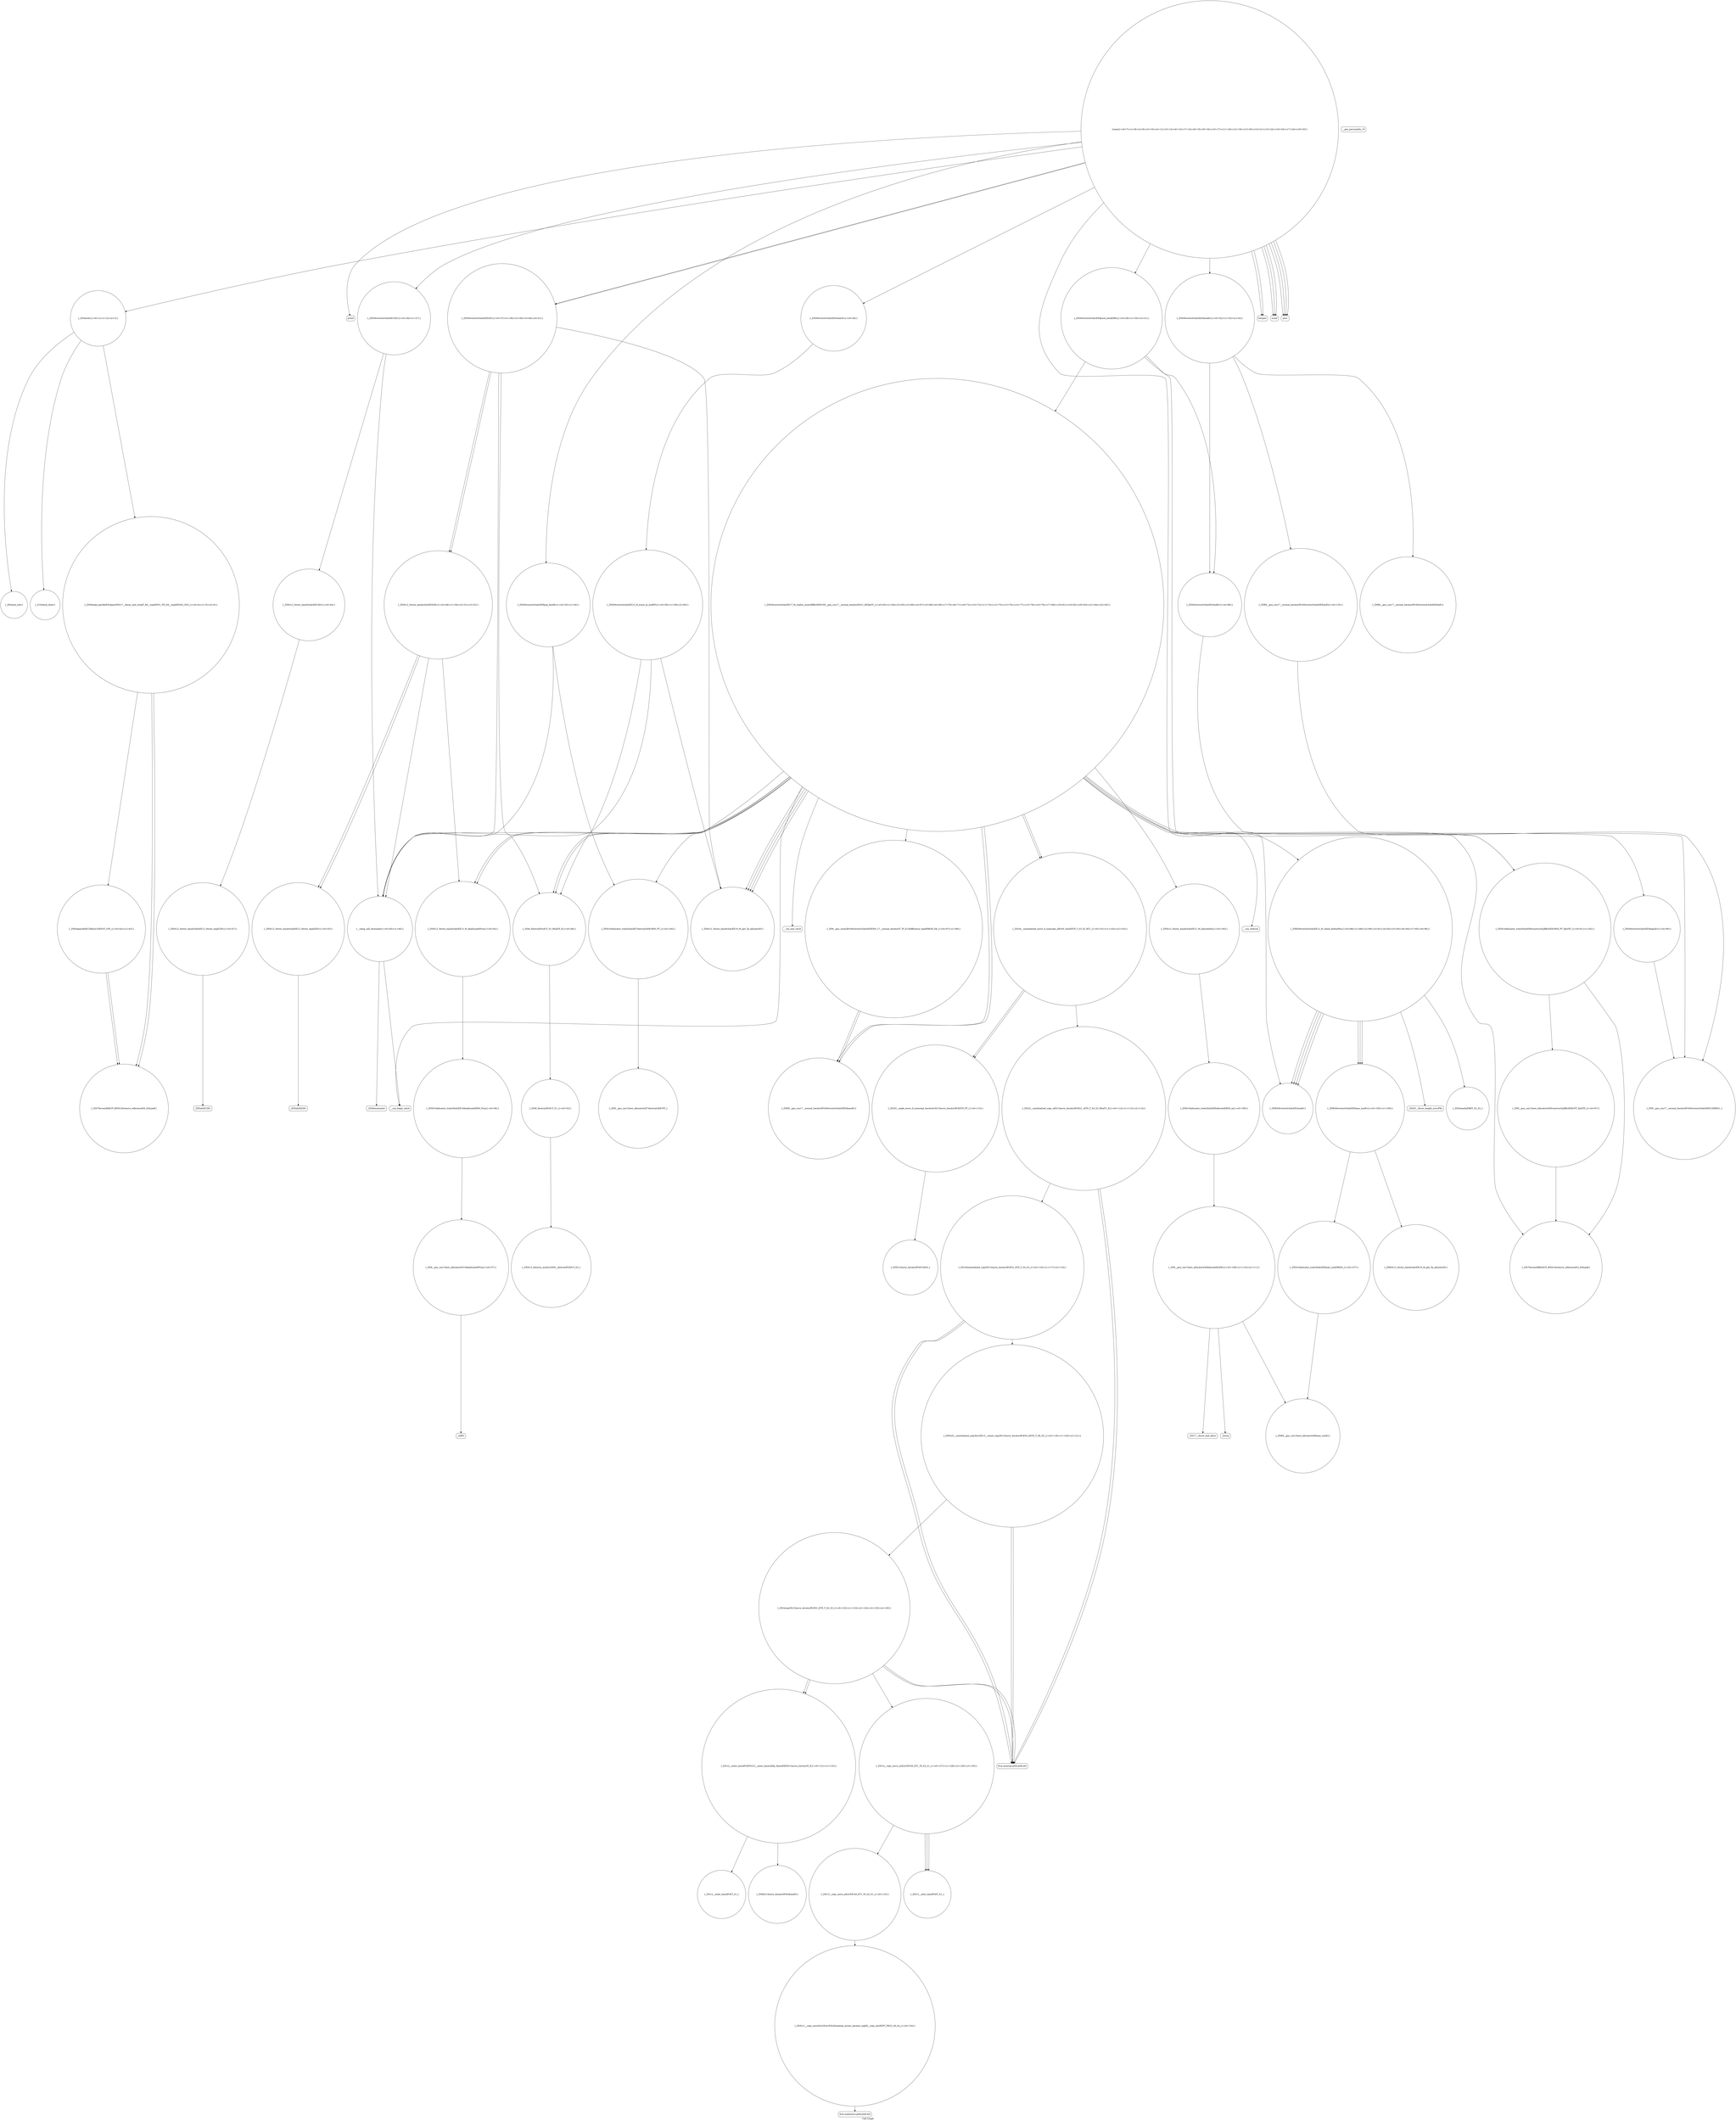 digraph "Call Graph" {
	label="Call Graph";

	Node0x557c3618d9f0 [shape=record,shape=circle,label="{_Z9check_redv}"];
	Node0x557c3618f070 [shape=record,shape=circle,label="{_ZNSt12_Vector_baseIcSaIcEE11_M_allocateEm|{<s0>100}}"];
	Node0x557c3618f070:s0 -> Node0x557c36190710[color=black];
	Node0x557c3618dd70 [shape=record,shape=Mrecord,label="{printf}"];
	Node0x557c36190410 [shape=record,shape=Mrecord,label="{_ZSt20__throw_length_errorPKc}"];
	Node0x557c3618e0f0 [shape=record,shape=circle,label="{_ZNSt6vectorIcSaIcEE8pop_backEv|{<s0>35|<s1>36}}"];
	Node0x557c3618e0f0:s0 -> Node0x557c36190210[color=black];
	Node0x557c3618e0f0:s1 -> Node0x557c3618e3f0[color=black];
	Node0x557c36190790 [shape=record,shape=circle,label="{_ZN9__gnu_cxx13new_allocatorIcE8allocateEmPKv|{<s0>109|<s1>110|<s2>111}}"];
	Node0x557c36190790:s0 -> Node0x557c36190610[color=black];
	Node0x557c36190790:s1 -> Node0x557c36190810[color=black];
	Node0x557c36190790:s2 -> Node0x557c36190890[color=black];
	Node0x557c3618e470 [shape=record,shape=Mrecord,label="{__cxa_begin_catch}"];
	Node0x557c36190b10 [shape=record,shape=circle,label="{_ZNSt20__uninitialized_copyILb1EE13__uninit_copyISt13move_iteratorIPcES3_EET0_T_S6_S5_|{<s0>119|<s1>120|<s2>121}}"];
	Node0x557c36190b10:s0 -> Node0x557c36190a90[color=black];
	Node0x557c36190b10:s1 -> Node0x557c36190a90[color=black];
	Node0x557c36190b10:s2 -> Node0x557c36190b90[color=black];
	Node0x557c3618e7f0 [shape=record,shape=circle,label="{_ZSt8_DestroyIPcEvT_S1_|{<s0>53}}"];
	Node0x557c3618e7f0:s0 -> Node0x557c3618e870[color=black];
	Node0x557c36190e90 [shape=record,shape=Mrecord,label="{llvm.memmove.p0i8.p0i8.i64}"];
	Node0x557c3618eb70 [shape=record,shape=Mrecord,label="{_ZNSaIcED2Ev}"];
	Node0x557c3618eef0 [shape=record,shape=circle,label="{_ZNKSt6vectorIcSaIcEE12_M_check_lenEmPKc|{<s0>88|<s1>89|<s2>90|<s3>91|<s4>92|<s5>93|<s6>94|<s7>95|<s8>96}}"];
	Node0x557c3618eef0:s0 -> Node0x557c36190390[color=black];
	Node0x557c3618eef0:s1 -> Node0x557c3618dff0[color=black];
	Node0x557c3618eef0:s2 -> Node0x557c36190410[color=black];
	Node0x557c3618eef0:s3 -> Node0x557c3618dff0[color=black];
	Node0x557c3618eef0:s4 -> Node0x557c3618dff0[color=black];
	Node0x557c3618eef0:s5 -> Node0x557c36190490[color=black];
	Node0x557c3618eef0:s6 -> Node0x557c3618dff0[color=black];
	Node0x557c3618eef0:s7 -> Node0x557c36190390[color=black];
	Node0x557c3618eef0:s8 -> Node0x557c36190390[color=black];
	Node0x557c3618dbf0 [shape=record,shape=circle,label="{main|{<s0>7|<s1>8|<s2>9|<s3>10|<s4>11|<s5>12|<s6>13|<s7>14|<s8>15|<s9>16|<s10>17|<s11>18|<s12>19|<s13>20|<s14>21|<s15>22|<s16>23|<s17>24|<s18>25}}"];
	Node0x557c3618dbf0:s0 -> Node0x557c3618dc70[color=black];
	Node0x557c3618dbf0:s1 -> Node0x557c3618dc70[color=black];
	Node0x557c3618dbf0:s2 -> Node0x557c3618dcf0[color=black];
	Node0x557c3618dbf0:s3 -> Node0x557c3618dcf0[color=black];
	Node0x557c3618dbf0:s4 -> Node0x557c3618dd70[color=black];
	Node0x557c3618dbf0:s5 -> Node0x557c3618dcf0[color=black];
	Node0x557c3618dbf0:s6 -> Node0x557c3618ddf0[color=black];
	Node0x557c3618dbf0:s7 -> Node0x557c3618de70[color=black];
	Node0x557c3618dbf0:s8 -> Node0x557c3618def0[color=black];
	Node0x557c3618dbf0:s9 -> Node0x557c3618e170[color=black];
	Node0x557c3618dbf0:s10 -> Node0x557c3618dff0[color=black];
	Node0x557c3618dbf0:s11 -> Node0x557c3618e070[color=black];
	Node0x557c3618dbf0:s12 -> Node0x557c3618e0f0[color=black];
	Node0x557c3618dbf0:s13 -> Node0x557c3618e170[color=black];
	Node0x557c3618dbf0:s14 -> Node0x557c3618daf0[color=black];
	Node0x557c3618dbf0:s15 -> Node0x557c3618e1f0[color=black];
	Node0x557c3618dbf0:s16 -> Node0x557c3618e1f0[color=black];
	Node0x557c3618dbf0:s17 -> Node0x557c3618e1f0[color=black];
	Node0x557c3618dbf0:s18 -> Node0x557c3618e1f0[color=black];
	Node0x557c36190290 [shape=record,shape=Mrecord,label="{__cxa_rethrow}"];
	Node0x557c3618df70 [shape=record,shape=Mrecord,label="{__gxx_personality_v0}"];
	Node0x557c36190610 [shape=record,shape=circle,label="{_ZNK9__gnu_cxx13new_allocatorIcE8max_sizeEv}"];
	Node0x557c3618e2f0 [shape=record,shape=circle,label="{_ZNSt4pairIbbEC2IbbLb1EEEOT_OT0_|{<s0>42|<s1>43}}"];
	Node0x557c3618e2f0:s0 -> Node0x557c3618e270[color=black];
	Node0x557c3618e2f0:s1 -> Node0x557c3618e270[color=black];
	Node0x557c36190990 [shape=record,shape=circle,label="{_ZSt32__make_move_if_noexcept_iteratorIcSt13move_iteratorIPcEET0_PT_|{<s0>115}}"];
	Node0x557c36190990:s0 -> Node0x557c36191010[color=black];
	Node0x557c3618e670 [shape=record,shape=circle,label="{_ZSt8_DestroyIPccEvT_S1_RSaIT0_E|{<s0>48}}"];
	Node0x557c3618e670:s0 -> Node0x557c3618e7f0[color=black];
	Node0x557c36190d10 [shape=record,shape=circle,label="{_ZSt13__copy_move_aILb1EPcS0_ET1_T0_S2_S1_|{<s0>133}}"];
	Node0x557c36190d10:s0 -> Node0x557c36190e10[color=black];
	Node0x557c3618e9f0 [shape=record,shape=circle,label="{_ZNSt16allocator_traitsISaIcEE10deallocateERS0_Pcm|{<s0>56}}"];
	Node0x557c3618e9f0:s0 -> Node0x557c3618ea70[color=black];
	Node0x557c36191090 [shape=record,shape=circle,label="{_ZN9__gnu_cxx13new_allocatorIcE7destroyIcEEvPT_}"];
	Node0x557c3618ed70 [shape=record,shape=circle,label="{_ZNSt6vectorIcSaIcEE3endEv|{<s0>86}}"];
	Node0x557c3618ed70:s0 -> Node0x557c36190690[color=black];
	Node0x557c3618da70 [shape=record,shape=circle,label="{_Z10check_bluev}"];
	Node0x557c3618f0f0 [shape=record,shape=circle,label="{_ZSt34__uninitialized_move_if_noexcept_aIPcS0_SaIcEET0_T_S3_S2_RT1_|{<s0>101|<s1>102|<s2>103}}"];
	Node0x557c3618f0f0:s0 -> Node0x557c36190990[color=black];
	Node0x557c3618f0f0:s1 -> Node0x557c36190990[color=black];
	Node0x557c3618f0f0:s2 -> Node0x557c36190910[color=black];
	Node0x557c3618ddf0 [shape=record,shape=circle,label="{_ZNSt6vectorIcSaIcEEC2Ev|{<s0>26|<s1>27}}"];
	Node0x557c3618ddf0:s0 -> Node0x557c3618e370[color=black];
	Node0x557c3618ddf0:s1 -> Node0x557c3618e3f0[color=black];
	Node0x557c36190490 [shape=record,shape=circle,label="{_ZSt3maxImERKT_S2_S2_}"];
	Node0x557c3618e170 [shape=record,shape=circle,label="{_ZNSt6vectorIcSaIcEED2Ev|{<s0>37|<s1>38|<s2>39|<s3>40|<s4>41}}"];
	Node0x557c3618e170:s0 -> Node0x557c3618e6f0[color=black];
	Node0x557c3618e170:s1 -> Node0x557c3618e670[color=black];
	Node0x557c3618e170:s2 -> Node0x557c3618e770[color=black];
	Node0x557c3618e170:s3 -> Node0x557c3618e770[color=black];
	Node0x557c3618e170:s4 -> Node0x557c3618e3f0[color=black];
	Node0x557c36190810 [shape=record,shape=Mrecord,label="{_ZSt17__throw_bad_allocv}"];
	Node0x557c3618e4f0 [shape=record,shape=Mrecord,label="{_ZSt9terminatev}"];
	Node0x557c36190b90 [shape=record,shape=circle,label="{_ZSt4copyISt13move_iteratorIPcES1_ET0_T_S4_S3_|{<s0>122|<s1>123|<s2>124|<s3>125|<s4>126}}"];
	Node0x557c36190b90:s0 -> Node0x557c36190a90[color=black];
	Node0x557c36190b90:s1 -> Node0x557c36190c90[color=black];
	Node0x557c36190b90:s2 -> Node0x557c36190a90[color=black];
	Node0x557c36190b90:s3 -> Node0x557c36190c90[color=black];
	Node0x557c36190b90:s4 -> Node0x557c36190c10[color=black];
	Node0x557c3618e870 [shape=record,shape=circle,label="{_ZNSt12_Destroy_auxILb1EE9__destroyIPcEEvT_S3_}"];
	Node0x557c36190f10 [shape=record,shape=circle,label="{_ZSt12__miter_baseIPcET_S1_}"];
	Node0x557c3618ebf0 [shape=record,shape=circle,label="{_ZNSt6vectorIcSaIcEE15_M_erase_at_endEPc|{<s0>58|<s1>59|<s2>60}}"];
	Node0x557c3618ebf0:s0 -> Node0x557c3618e6f0[color=black];
	Node0x557c3618ebf0:s1 -> Node0x557c3618e670[color=black];
	Node0x557c3618ebf0:s2 -> Node0x557c3618e3f0[color=black];
	Node0x557c3618ef70 [shape=record,shape=circle,label="{_ZN9__gnu_cxxmiIPcSt6vectorIcSaIcEEEENS_17__normal_iteratorIT_T0_E15difference_typeERKS8_SB_|{<s0>97|<s1>98}}"];
	Node0x557c3618ef70:s0 -> Node0x557c3618f170[color=black];
	Node0x557c3618ef70:s1 -> Node0x557c3618f170[color=black];
	Node0x557c3618dc70 [shape=record,shape=Mrecord,label="{freopen}"];
	Node0x557c36190310 [shape=record,shape=Mrecord,label="{__cxa_end_catch}"];
	Node0x557c3618dff0 [shape=record,shape=circle,label="{_ZNKSt6vectorIcSaIcEE4sizeEv}"];
	Node0x557c36190690 [shape=record,shape=circle,label="{_ZN9__gnu_cxx17__normal_iteratorIPcSt6vectorIcSaIcEEEC2ERKS1_}"];
	Node0x557c3618e370 [shape=record,shape=circle,label="{_ZNSt12_Vector_baseIcSaIcEEC2Ev|{<s0>44}}"];
	Node0x557c3618e370:s0 -> Node0x557c3618e570[color=black];
	Node0x557c36190a10 [shape=record,shape=circle,label="{_ZSt18uninitialized_copyISt13move_iteratorIPcES1_ET0_T_S4_S3_|{<s0>116|<s1>117|<s2>118}}"];
	Node0x557c36190a10:s0 -> Node0x557c36190a90[color=black];
	Node0x557c36190a10:s1 -> Node0x557c36190a90[color=black];
	Node0x557c36190a10:s2 -> Node0x557c36190b10[color=black];
	Node0x557c3618e6f0 [shape=record,shape=circle,label="{_ZNSt12_Vector_baseIcSaIcEE19_M_get_Tp_allocatorEv}"];
	Node0x557c36190d90 [shape=record,shape=circle,label="{_ZSt12__niter_baseIPcET_S1_}"];
	Node0x557c3618ea70 [shape=record,shape=circle,label="{_ZN9__gnu_cxx13new_allocatorIcE10deallocateEPcm|{<s0>57}}"];
	Node0x557c3618ea70:s0 -> Node0x557c3618eaf0[color=black];
	Node0x557c36191110 [shape=record,shape=circle,label="{_ZNK9__gnu_cxx17__normal_iteratorIPcSt6vectorIcSaIcEEEmiEl|{<s0>135}}"];
	Node0x557c36191110:s0 -> Node0x557c36190690[color=black];
	Node0x557c3618edf0 [shape=record,shape=circle,label="{_ZN9__gnu_cxx13new_allocatorIcE9constructIcJRKcEEEvPT_DpOT0_|{<s0>87}}"];
	Node0x557c3618edf0:s0 -> Node0x557c3618ee70[color=black];
	Node0x557c3618daf0 [shape=record,shape=circle,label="{_Z5checkv|{<s0>1|<s1>2|<s2>3}}"];
	Node0x557c3618daf0:s0 -> Node0x557c3618d9f0[color=black];
	Node0x557c3618daf0:s1 -> Node0x557c3618da70[color=black];
	Node0x557c3618daf0:s2 -> Node0x557c3618db70[color=black];
	Node0x557c3618f170 [shape=record,shape=circle,label="{_ZNK9__gnu_cxx17__normal_iteratorIPcSt6vectorIcSaIcEEE4baseEv}"];
	Node0x557c3618de70 [shape=record,shape=circle,label="{_ZNSt6vectorIcSaIcEE5clearEv|{<s0>28}}"];
	Node0x557c3618de70:s0 -> Node0x557c3618ebf0[color=black];
	Node0x557c36190510 [shape=record,shape=circle,label="{_ZNSt16allocator_traitsISaIcEE8max_sizeERKS0_|{<s0>107}}"];
	Node0x557c36190510:s0 -> Node0x557c36190610[color=black];
	Node0x557c3618e1f0 [shape=record,shape=Mrecord,label="{puts}"];
	Node0x557c36190890 [shape=record,shape=Mrecord,label="{_Znwm}"];
	Node0x557c3618e570 [shape=record,shape=circle,label="{_ZNSt12_Vector_baseIcSaIcEE12_Vector_implC2Ev|{<s0>47}}"];
	Node0x557c3618e570:s0 -> Node0x557c3618e5f0[color=black];
	Node0x557c36190c10 [shape=record,shape=circle,label="{_ZSt14__copy_move_a2ILb1EPcS0_ET1_T0_S2_S1_|{<s0>127|<s1>128|<s2>129|<s3>130}}"];
	Node0x557c36190c10:s0 -> Node0x557c36190d90[color=black];
	Node0x557c36190c10:s1 -> Node0x557c36190d90[color=black];
	Node0x557c36190c10:s2 -> Node0x557c36190d90[color=black];
	Node0x557c36190c10:s3 -> Node0x557c36190d10[color=black];
	Node0x557c3618e8f0 [shape=record,shape=circle,label="{_ZNSt12_Vector_baseIcSaIcEE13_M_deallocateEPcm|{<s0>54}}"];
	Node0x557c3618e8f0:s0 -> Node0x557c3618e9f0[color=black];
	Node0x557c36190f90 [shape=record,shape=circle,label="{_ZNKSt13move_iteratorIPcE4baseEv}"];
	Node0x557c3618ec70 [shape=record,shape=circle,label="{_ZNSt16allocator_traitsISaIcEE9constructIcJRKcEEEvRS0_PT_DpOT0_|{<s0>61|<s1>62}}"];
	Node0x557c3618ec70:s0 -> Node0x557c3618ee70[color=black];
	Node0x557c3618ec70:s1 -> Node0x557c3618edf0[color=black];
	Node0x557c3618eff0 [shape=record,shape=circle,label="{_ZNSt6vectorIcSaIcEE5beginEv|{<s0>99}}"];
	Node0x557c3618eff0:s0 -> Node0x557c36190690[color=black];
	Node0x557c3618dcf0 [shape=record,shape=Mrecord,label="{scanf}"];
	Node0x557c36190390 [shape=record,shape=circle,label="{_ZNKSt6vectorIcSaIcEE8max_sizeEv|{<s0>105|<s1>106}}"];
	Node0x557c36190390:s0 -> Node0x557c36190590[color=black];
	Node0x557c36190390:s1 -> Node0x557c36190510[color=black];
	Node0x557c3618e070 [shape=record,shape=circle,label="{_ZNSt6vectorIcSaIcEE4backEv|{<s0>32|<s1>33|<s2>34}}"];
	Node0x557c3618e070:s0 -> Node0x557c3618ed70[color=black];
	Node0x557c3618e070:s1 -> Node0x557c36191110[color=black];
	Node0x557c3618e070:s2 -> Node0x557c36191190[color=black];
	Node0x557c36190710 [shape=record,shape=circle,label="{_ZNSt16allocator_traitsISaIcEE8allocateERS0_m|{<s0>108}}"];
	Node0x557c36190710:s0 -> Node0x557c36190790[color=black];
	Node0x557c3618e3f0 [shape=record,shape=circle,label="{__clang_call_terminate|{<s0>45|<s1>46}}"];
	Node0x557c3618e3f0:s0 -> Node0x557c3618e470[color=black];
	Node0x557c3618e3f0:s1 -> Node0x557c3618e4f0[color=black];
	Node0x557c36190a90 [shape=record,shape=Mrecord,label="{llvm.memcpy.p0i8.p0i8.i64}"];
	Node0x557c3618e770 [shape=record,shape=circle,label="{_ZNSt12_Vector_baseIcSaIcEED2Ev|{<s0>49|<s1>50|<s2>51|<s3>52}}"];
	Node0x557c3618e770:s0 -> Node0x557c3618e8f0[color=black];
	Node0x557c3618e770:s1 -> Node0x557c3618e970[color=black];
	Node0x557c3618e770:s2 -> Node0x557c3618e970[color=black];
	Node0x557c3618e770:s3 -> Node0x557c3618e3f0[color=black];
	Node0x557c36190e10 [shape=record,shape=circle,label="{_ZNSt11__copy_moveILb1ELb1ESt26random_access_iterator_tagE8__copy_mIcEEPT_PKS3_S6_S4_|{<s0>134}}"];
	Node0x557c36190e10:s0 -> Node0x557c36190e90[color=black];
	Node0x557c3618eaf0 [shape=record,shape=Mrecord,label="{_ZdlPv}"];
	Node0x557c36191190 [shape=record,shape=circle,label="{_ZNK9__gnu_cxx17__normal_iteratorIPcSt6vectorIcSaIcEEEdeEv}"];
	Node0x557c3618ee70 [shape=record,shape=circle,label="{_ZSt7forwardIRKcEOT_RNSt16remove_referenceIS2_E4typeE}"];
	Node0x557c3618db70 [shape=record,shape=circle,label="{_ZSt9make_pairIbbESt4pairINSt17__decay_and_stripIT_E6__typeENS1_IT0_E6__typeEEOS2_OS5_|{<s0>4|<s1>5|<s2>6}}"];
	Node0x557c3618db70:s0 -> Node0x557c3618e270[color=black];
	Node0x557c3618db70:s1 -> Node0x557c3618e270[color=black];
	Node0x557c3618db70:s2 -> Node0x557c3618e2f0[color=black];
	Node0x557c36190210 [shape=record,shape=circle,label="{_ZNSt16allocator_traitsISaIcEE7destroyIcEEvRS0_PT_|{<s0>104}}"];
	Node0x557c36190210:s0 -> Node0x557c36191090[color=black];
	Node0x557c3618def0 [shape=record,shape=circle,label="{_ZNSt6vectorIcSaIcEE9push_backERKc|{<s0>29|<s1>30|<s2>31}}"];
	Node0x557c3618def0:s0 -> Node0x557c3618ec70[color=black];
	Node0x557c3618def0:s1 -> Node0x557c3618ed70[color=black];
	Node0x557c3618def0:s2 -> Node0x557c3618ecf0[color=black];
	Node0x557c36190590 [shape=record,shape=circle,label="{_ZNKSt12_Vector_baseIcSaIcEE19_M_get_Tp_allocatorEv}"];
	Node0x557c3618e270 [shape=record,shape=circle,label="{_ZSt7forwardIbEOT_RNSt16remove_referenceIS0_E4typeE}"];
	Node0x557c36190910 [shape=record,shape=circle,label="{_ZSt22__uninitialized_copy_aISt13move_iteratorIPcES1_cET0_T_S4_S3_RSaIT1_E|{<s0>112|<s1>113|<s2>114}}"];
	Node0x557c36190910:s0 -> Node0x557c36190a90[color=black];
	Node0x557c36190910:s1 -> Node0x557c36190a90[color=black];
	Node0x557c36190910:s2 -> Node0x557c36190a10[color=black];
	Node0x557c3618e5f0 [shape=record,shape=Mrecord,label="{_ZNSaIcEC2Ev}"];
	Node0x557c36190c90 [shape=record,shape=circle,label="{_ZSt12__miter_baseIPcEDTcl12__miter_basecldtfp_4baseEEESt13move_iteratorIT_E|{<s0>131|<s1>132}}"];
	Node0x557c36190c90:s0 -> Node0x557c36190f90[color=black];
	Node0x557c36190c90:s1 -> Node0x557c36190f10[color=black];
	Node0x557c3618e970 [shape=record,shape=circle,label="{_ZNSt12_Vector_baseIcSaIcEE12_Vector_implD2Ev|{<s0>55}}"];
	Node0x557c3618e970:s0 -> Node0x557c3618eb70[color=black];
	Node0x557c36191010 [shape=record,shape=circle,label="{_ZNSt13move_iteratorIPcEC2ES0_}"];
	Node0x557c3618ecf0 [shape=record,shape=circle,label="{_ZNSt6vectorIcSaIcEE17_M_realloc_insertIJRKcEEEvN9__gnu_cxx17__normal_iteratorIPcS1_EEDpOT_|{<s0>63|<s1>64|<s2>65|<s3>66|<s4>67|<s5>68|<s6>69|<s7>70|<s8>71|<s9>72|<s10>73|<s11>74|<s12>75|<s13>76|<s14>77|<s15>78|<s16>79|<s17>80|<s18>81|<s19>82|<s20>83|<s21>84|<s22>85}}"];
	Node0x557c3618ecf0:s0 -> Node0x557c3618eef0[color=black];
	Node0x557c3618ecf0:s1 -> Node0x557c3618eff0[color=black];
	Node0x557c3618ecf0:s2 -> Node0x557c3618ef70[color=black];
	Node0x557c3618ecf0:s3 -> Node0x557c3618f070[color=black];
	Node0x557c3618ecf0:s4 -> Node0x557c3618ee70[color=black];
	Node0x557c3618ecf0:s5 -> Node0x557c3618ec70[color=black];
	Node0x557c3618ecf0:s6 -> Node0x557c3618f170[color=black];
	Node0x557c3618ecf0:s7 -> Node0x557c3618e6f0[color=black];
	Node0x557c3618ecf0:s8 -> Node0x557c3618f0f0[color=black];
	Node0x557c3618ecf0:s9 -> Node0x557c3618f170[color=black];
	Node0x557c3618ecf0:s10 -> Node0x557c3618e6f0[color=black];
	Node0x557c3618ecf0:s11 -> Node0x557c3618f0f0[color=black];
	Node0x557c3618ecf0:s12 -> Node0x557c3618e470[color=black];
	Node0x557c3618ecf0:s13 -> Node0x557c36190210[color=black];
	Node0x557c3618ecf0:s14 -> Node0x557c36190310[color=black];
	Node0x557c3618ecf0:s15 -> Node0x557c3618e6f0[color=black];
	Node0x557c3618ecf0:s16 -> Node0x557c3618e670[color=black];
	Node0x557c3618ecf0:s17 -> Node0x557c3618e8f0[color=black];
	Node0x557c3618ecf0:s18 -> Node0x557c36190290[color=black];
	Node0x557c3618ecf0:s19 -> Node0x557c3618e6f0[color=black];
	Node0x557c3618ecf0:s20 -> Node0x557c3618e670[color=black];
	Node0x557c3618ecf0:s21 -> Node0x557c3618e8f0[color=black];
	Node0x557c3618ecf0:s22 -> Node0x557c3618e3f0[color=black];
}
